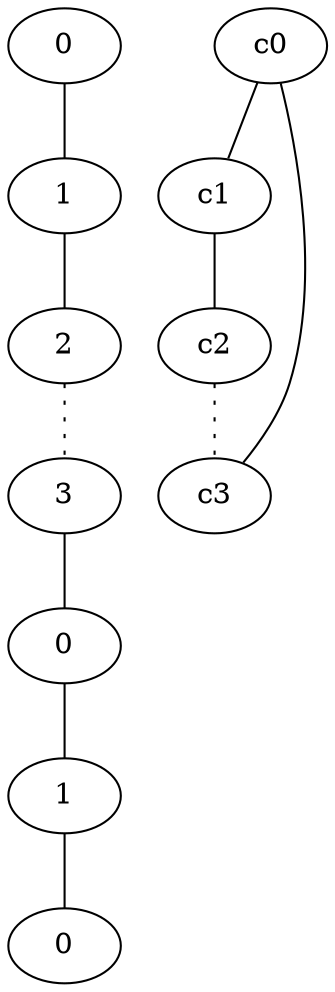 graph {
a0[label=0];
a1[label=1];
a2[label=2];
a3[label=3];
a4[label=0];
a5[label=1];
a6[label=0];
a0 -- a1;
a1 -- a2;
a2 -- a3 [style=dotted];
a3 -- a4;
a4 -- a5;
a5 -- a6;
c0 -- c1;
c0 -- c3;
c1 -- c2;
c2 -- c3 [style=dotted];
}
